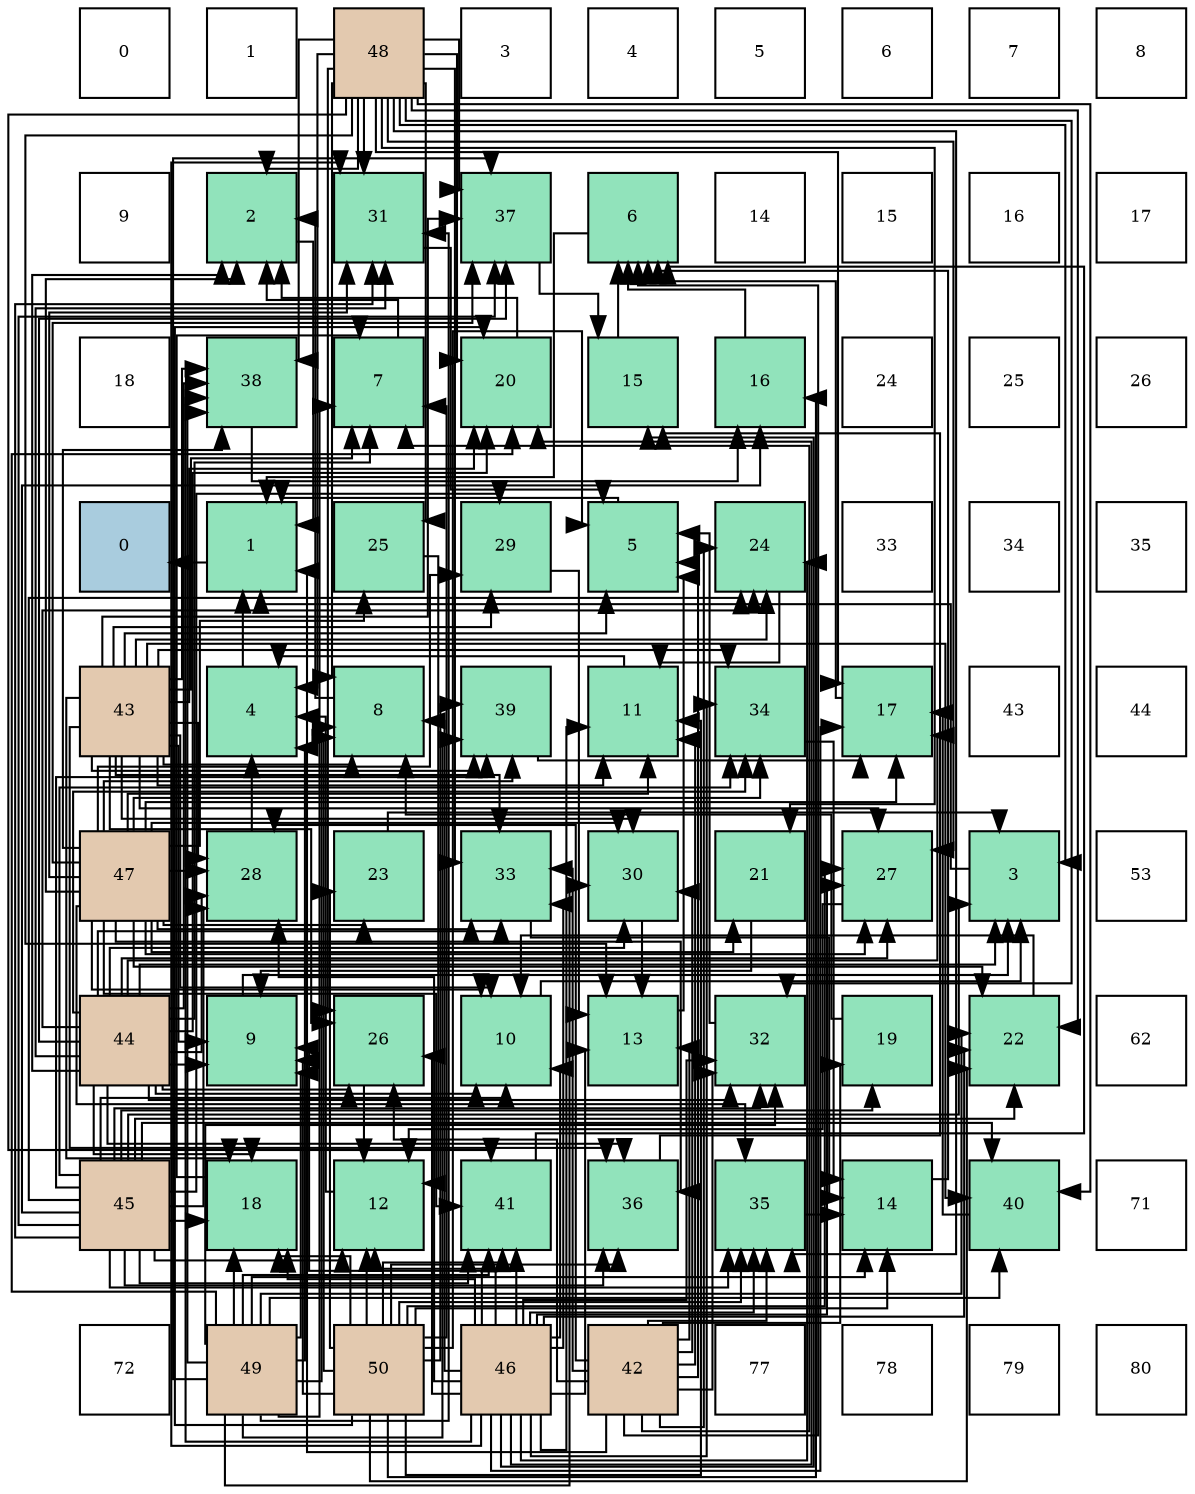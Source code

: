 digraph layout{
 rankdir=TB;
 splines=ortho;
 node [style=filled shape=square fixedsize=true width=0.6];
0[label="0", fontsize=8, fillcolor="#ffffff"];
1[label="1", fontsize=8, fillcolor="#ffffff"];
2[label="48", fontsize=8, fillcolor="#e3c9af"];
3[label="3", fontsize=8, fillcolor="#ffffff"];
4[label="4", fontsize=8, fillcolor="#ffffff"];
5[label="5", fontsize=8, fillcolor="#ffffff"];
6[label="6", fontsize=8, fillcolor="#ffffff"];
7[label="7", fontsize=8, fillcolor="#ffffff"];
8[label="8", fontsize=8, fillcolor="#ffffff"];
9[label="9", fontsize=8, fillcolor="#ffffff"];
10[label="2", fontsize=8, fillcolor="#91e3bb"];
11[label="31", fontsize=8, fillcolor="#91e3bb"];
12[label="37", fontsize=8, fillcolor="#91e3bb"];
13[label="6", fontsize=8, fillcolor="#91e3bb"];
14[label="14", fontsize=8, fillcolor="#ffffff"];
15[label="15", fontsize=8, fillcolor="#ffffff"];
16[label="16", fontsize=8, fillcolor="#ffffff"];
17[label="17", fontsize=8, fillcolor="#ffffff"];
18[label="18", fontsize=8, fillcolor="#ffffff"];
19[label="38", fontsize=8, fillcolor="#91e3bb"];
20[label="7", fontsize=8, fillcolor="#91e3bb"];
21[label="20", fontsize=8, fillcolor="#91e3bb"];
22[label="15", fontsize=8, fillcolor="#91e3bb"];
23[label="16", fontsize=8, fillcolor="#91e3bb"];
24[label="24", fontsize=8, fillcolor="#ffffff"];
25[label="25", fontsize=8, fillcolor="#ffffff"];
26[label="26", fontsize=8, fillcolor="#ffffff"];
27[label="0", fontsize=8, fillcolor="#a9ccde"];
28[label="1", fontsize=8, fillcolor="#91e3bb"];
29[label="25", fontsize=8, fillcolor="#91e3bb"];
30[label="29", fontsize=8, fillcolor="#91e3bb"];
31[label="5", fontsize=8, fillcolor="#91e3bb"];
32[label="24", fontsize=8, fillcolor="#91e3bb"];
33[label="33", fontsize=8, fillcolor="#ffffff"];
34[label="34", fontsize=8, fillcolor="#ffffff"];
35[label="35", fontsize=8, fillcolor="#ffffff"];
36[label="43", fontsize=8, fillcolor="#e3c9af"];
37[label="4", fontsize=8, fillcolor="#91e3bb"];
38[label="8", fontsize=8, fillcolor="#91e3bb"];
39[label="39", fontsize=8, fillcolor="#91e3bb"];
40[label="11", fontsize=8, fillcolor="#91e3bb"];
41[label="34", fontsize=8, fillcolor="#91e3bb"];
42[label="17", fontsize=8, fillcolor="#91e3bb"];
43[label="43", fontsize=8, fillcolor="#ffffff"];
44[label="44", fontsize=8, fillcolor="#ffffff"];
45[label="47", fontsize=8, fillcolor="#e3c9af"];
46[label="28", fontsize=8, fillcolor="#91e3bb"];
47[label="23", fontsize=8, fillcolor="#91e3bb"];
48[label="33", fontsize=8, fillcolor="#91e3bb"];
49[label="30", fontsize=8, fillcolor="#91e3bb"];
50[label="21", fontsize=8, fillcolor="#91e3bb"];
51[label="27", fontsize=8, fillcolor="#91e3bb"];
52[label="3", fontsize=8, fillcolor="#91e3bb"];
53[label="53", fontsize=8, fillcolor="#ffffff"];
54[label="44", fontsize=8, fillcolor="#e3c9af"];
55[label="9", fontsize=8, fillcolor="#91e3bb"];
56[label="26", fontsize=8, fillcolor="#91e3bb"];
57[label="10", fontsize=8, fillcolor="#91e3bb"];
58[label="13", fontsize=8, fillcolor="#91e3bb"];
59[label="32", fontsize=8, fillcolor="#91e3bb"];
60[label="19", fontsize=8, fillcolor="#91e3bb"];
61[label="22", fontsize=8, fillcolor="#91e3bb"];
62[label="62", fontsize=8, fillcolor="#ffffff"];
63[label="45", fontsize=8, fillcolor="#e3c9af"];
64[label="18", fontsize=8, fillcolor="#91e3bb"];
65[label="12", fontsize=8, fillcolor="#91e3bb"];
66[label="41", fontsize=8, fillcolor="#91e3bb"];
67[label="36", fontsize=8, fillcolor="#91e3bb"];
68[label="35", fontsize=8, fillcolor="#91e3bb"];
69[label="14", fontsize=8, fillcolor="#91e3bb"];
70[label="40", fontsize=8, fillcolor="#91e3bb"];
71[label="71", fontsize=8, fillcolor="#ffffff"];
72[label="72", fontsize=8, fillcolor="#ffffff"];
73[label="49", fontsize=8, fillcolor="#e3c9af"];
74[label="50", fontsize=8, fillcolor="#e3c9af"];
75[label="46", fontsize=8, fillcolor="#e3c9af"];
76[label="42", fontsize=8, fillcolor="#e3c9af"];
77[label="77", fontsize=8, fillcolor="#ffffff"];
78[label="78", fontsize=8, fillcolor="#ffffff"];
79[label="79", fontsize=8, fillcolor="#ffffff"];
80[label="80", fontsize=8, fillcolor="#ffffff"];
edge [constraint=false, style=vis];28 -> 27;
10 -> 28;
52 -> 28;
37 -> 28;
31 -> 28;
13 -> 28;
20 -> 10;
38 -> 10;
55 -> 52;
57 -> 52;
40 -> 37;
65 -> 37;
58 -> 31;
69 -> 13;
22 -> 13;
23 -> 13;
42 -> 13;
64 -> 20;
60 -> 38;
21 -> 10;
50 -> 55;
61 -> 57;
47 -> 52;
32 -> 40;
29 -> 65;
56 -> 65;
51 -> 65;
46 -> 37;
30 -> 58;
49 -> 58;
11 -> 31;
59 -> 31;
48 -> 69;
41 -> 69;
68 -> 69;
67 -> 22;
12 -> 22;
19 -> 23;
39 -> 42;
70 -> 42;
66 -> 13;
76 -> 28;
76 -> 31;
76 -> 13;
76 -> 20;
76 -> 40;
76 -> 58;
76 -> 60;
76 -> 32;
76 -> 56;
76 -> 46;
76 -> 49;
76 -> 59;
76 -> 48;
76 -> 68;
36 -> 31;
36 -> 20;
36 -> 38;
36 -> 55;
36 -> 57;
36 -> 40;
36 -> 64;
36 -> 21;
36 -> 32;
36 -> 56;
36 -> 51;
36 -> 46;
36 -> 30;
36 -> 49;
36 -> 48;
36 -> 41;
36 -> 67;
36 -> 12;
36 -> 19;
36 -> 39;
36 -> 70;
54 -> 10;
54 -> 52;
54 -> 20;
54 -> 55;
54 -> 57;
54 -> 42;
54 -> 64;
54 -> 21;
54 -> 32;
54 -> 56;
54 -> 51;
54 -> 46;
54 -> 49;
54 -> 11;
54 -> 59;
54 -> 48;
54 -> 41;
54 -> 67;
54 -> 12;
54 -> 19;
63 -> 52;
63 -> 57;
63 -> 65;
63 -> 23;
63 -> 64;
63 -> 60;
63 -> 61;
63 -> 32;
63 -> 46;
63 -> 30;
63 -> 11;
63 -> 59;
63 -> 41;
63 -> 68;
63 -> 67;
63 -> 12;
63 -> 39;
63 -> 70;
63 -> 66;
75 -> 38;
75 -> 55;
75 -> 57;
75 -> 40;
75 -> 65;
75 -> 58;
75 -> 22;
75 -> 42;
75 -> 64;
75 -> 21;
75 -> 61;
75 -> 32;
75 -> 56;
75 -> 51;
75 -> 46;
75 -> 11;
75 -> 59;
75 -> 48;
75 -> 41;
75 -> 68;
75 -> 19;
75 -> 66;
45 -> 10;
45 -> 57;
45 -> 40;
45 -> 42;
45 -> 50;
45 -> 61;
45 -> 47;
45 -> 29;
45 -> 51;
45 -> 46;
45 -> 30;
45 -> 49;
45 -> 11;
45 -> 48;
45 -> 41;
45 -> 68;
45 -> 67;
45 -> 12;
45 -> 19;
45 -> 39;
45 -> 66;
2 -> 10;
2 -> 52;
2 -> 37;
2 -> 38;
2 -> 58;
2 -> 42;
2 -> 21;
2 -> 50;
2 -> 61;
2 -> 29;
2 -> 56;
2 -> 51;
2 -> 11;
2 -> 59;
2 -> 48;
2 -> 68;
2 -> 12;
2 -> 19;
2 -> 70;
2 -> 66;
73 -> 37;
73 -> 20;
73 -> 38;
73 -> 55;
73 -> 69;
73 -> 64;
73 -> 21;
73 -> 61;
73 -> 49;
73 -> 11;
73 -> 59;
73 -> 12;
73 -> 19;
73 -> 39;
73 -> 70;
73 -> 66;
74 -> 31;
74 -> 20;
74 -> 38;
74 -> 55;
74 -> 40;
74 -> 65;
74 -> 69;
74 -> 23;
74 -> 64;
74 -> 21;
74 -> 61;
74 -> 47;
74 -> 51;
74 -> 68;
74 -> 67;
74 -> 39;
74 -> 66;
edge [constraint=true, style=invis];
0 -> 9 -> 18 -> 27 -> 36 -> 45 -> 54 -> 63 -> 72;
1 -> 10 -> 19 -> 28 -> 37 -> 46 -> 55 -> 64 -> 73;
2 -> 11 -> 20 -> 29 -> 38 -> 47 -> 56 -> 65 -> 74;
3 -> 12 -> 21 -> 30 -> 39 -> 48 -> 57 -> 66 -> 75;
4 -> 13 -> 22 -> 31 -> 40 -> 49 -> 58 -> 67 -> 76;
5 -> 14 -> 23 -> 32 -> 41 -> 50 -> 59 -> 68 -> 77;
6 -> 15 -> 24 -> 33 -> 42 -> 51 -> 60 -> 69 -> 78;
7 -> 16 -> 25 -> 34 -> 43 -> 52 -> 61 -> 70 -> 79;
8 -> 17 -> 26 -> 35 -> 44 -> 53 -> 62 -> 71 -> 80;
rank = same {0 -> 1 -> 2 -> 3 -> 4 -> 5 -> 6 -> 7 -> 8};
rank = same {9 -> 10 -> 11 -> 12 -> 13 -> 14 -> 15 -> 16 -> 17};
rank = same {18 -> 19 -> 20 -> 21 -> 22 -> 23 -> 24 -> 25 -> 26};
rank = same {27 -> 28 -> 29 -> 30 -> 31 -> 32 -> 33 -> 34 -> 35};
rank = same {36 -> 37 -> 38 -> 39 -> 40 -> 41 -> 42 -> 43 -> 44};
rank = same {45 -> 46 -> 47 -> 48 -> 49 -> 50 -> 51 -> 52 -> 53};
rank = same {54 -> 55 -> 56 -> 57 -> 58 -> 59 -> 60 -> 61 -> 62};
rank = same {63 -> 64 -> 65 -> 66 -> 67 -> 68 -> 69 -> 70 -> 71};
rank = same {72 -> 73 -> 74 -> 75 -> 76 -> 77 -> 78 -> 79 -> 80};
}